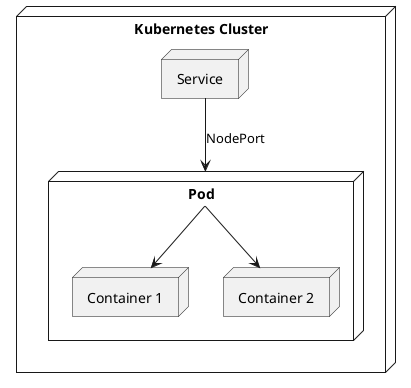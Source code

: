 @startuml

node "Kubernetes Cluster" {

    node "Service" as service

    node "Pod"  as pod{

        node "Container 1" as container1
        node "Container 2" as container2

    }

}

service --> pod : NodePort
pod --> container1
pod --> container2

@enduml
